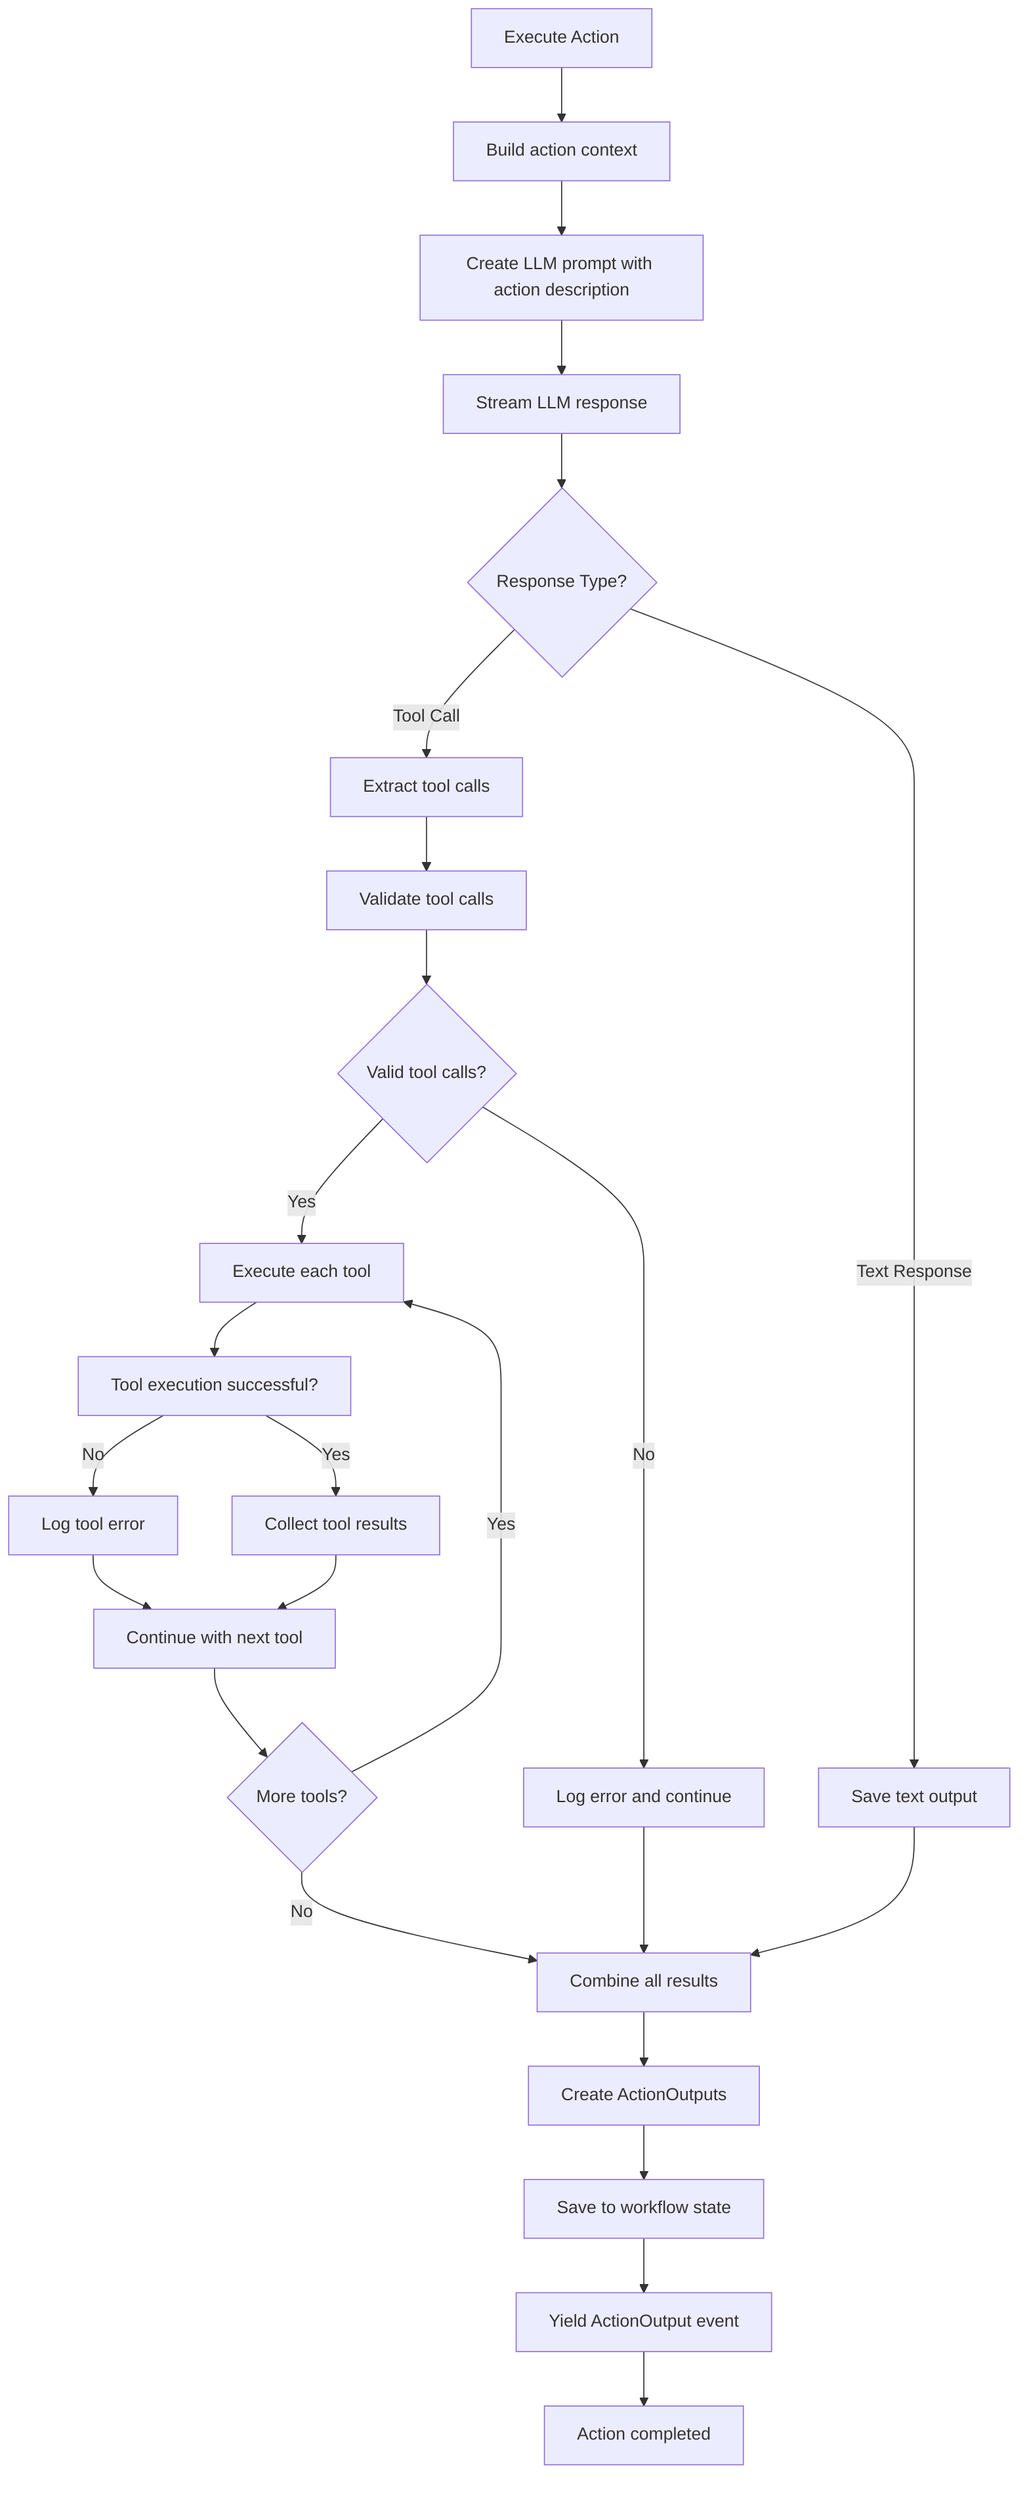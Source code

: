 flowchart TD
    A[Execute Action] --> B[Build action context]
    B --> C[Create LLM prompt with action description]
    C --> D[Stream LLM response]
    D --> E{Response Type?}
    E -->|Tool Call| F[Extract tool calls]
    E -->|Text Response| G[Save text output]
    F --> H[Validate tool calls]
    H --> I{Valid tool calls?}
    I -->|No| J[Log error and continue]
    I -->|Yes| K[Execute each tool]
    K --> L[Tool execution successful?]
    L -->|No| M[Log tool error]
    L -->|Yes| N[Collect tool results]
    M --> O[Continue with next tool]
    N --> O
    O --> P{More tools?}
    P -->|Yes| K
    P -->|No| Q[Combine all results]
    J --> Q
    G --> Q
    Q --> R[Create ActionOutputs]
    R --> S[Save to workflow state]
    S --> T[Yield ActionOutput event]
    T --> U[Action completed]
